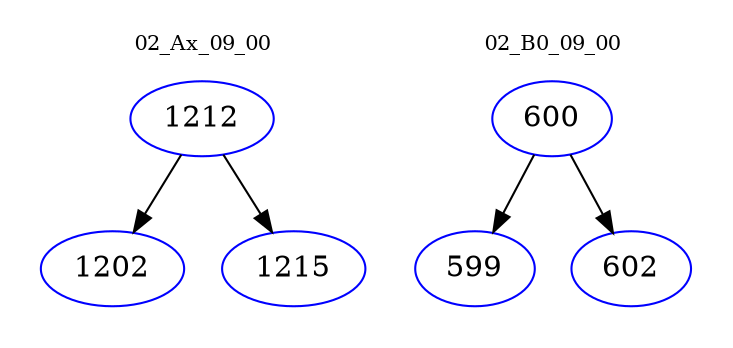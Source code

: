 digraph{
subgraph cluster_0 {
color = white
label = "02_Ax_09_00";
fontsize=10;
T0_1212 [label="1212", color="blue"]
T0_1212 -> T0_1202 [color="black"]
T0_1202 [label="1202", color="blue"]
T0_1212 -> T0_1215 [color="black"]
T0_1215 [label="1215", color="blue"]
}
subgraph cluster_1 {
color = white
label = "02_B0_09_00";
fontsize=10;
T1_600 [label="600", color="blue"]
T1_600 -> T1_599 [color="black"]
T1_599 [label="599", color="blue"]
T1_600 -> T1_602 [color="black"]
T1_602 [label="602", color="blue"]
}
}
